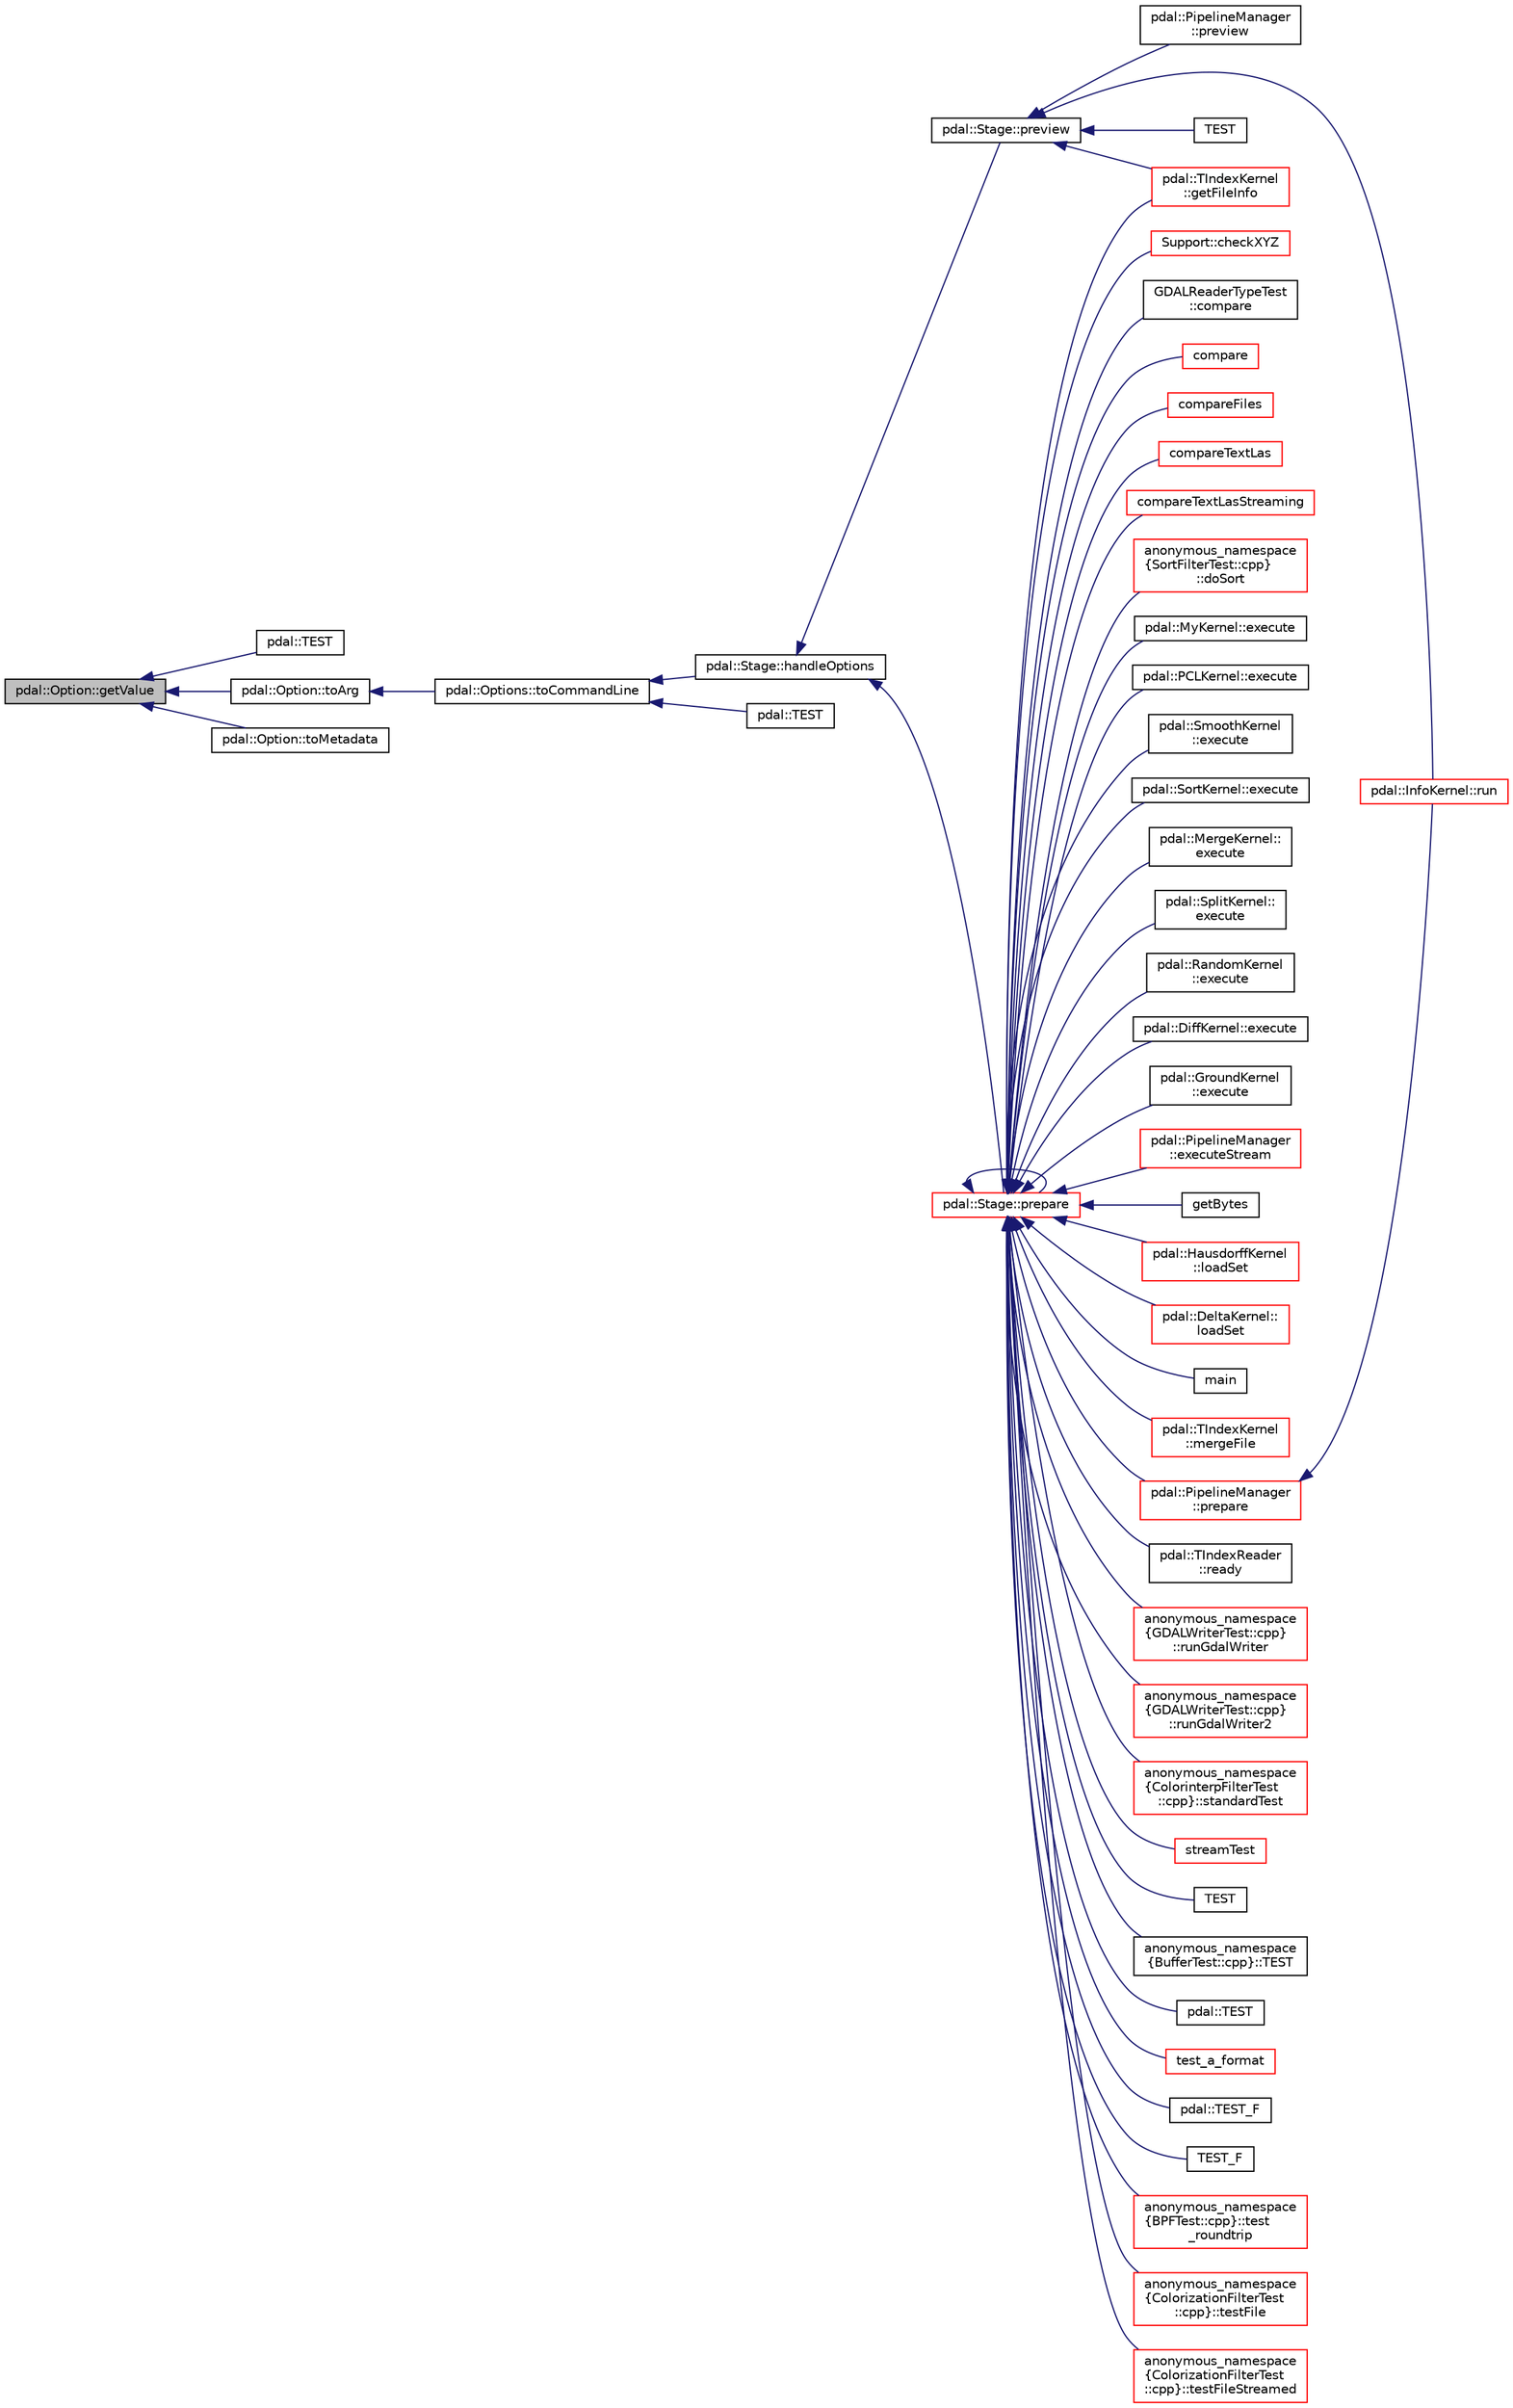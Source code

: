 digraph "pdal::Option::getValue"
{
  edge [fontname="Helvetica",fontsize="10",labelfontname="Helvetica",labelfontsize="10"];
  node [fontname="Helvetica",fontsize="10",shape=record];
  rankdir="LR";
  Node1 [label="pdal::Option::getValue",height=0.2,width=0.4,color="black", fillcolor="grey75", style="filled", fontcolor="black"];
  Node1 -> Node2 [dir="back",color="midnightblue",fontsize="10",style="solid",fontname="Helvetica"];
  Node2 [label="pdal::TEST",height=0.2,width=0.4,color="black", fillcolor="white", style="filled",URL="$namespacepdal.html#a6b98f1108d85530fd67026cb6381ecfd"];
  Node1 -> Node3 [dir="back",color="midnightblue",fontsize="10",style="solid",fontname="Helvetica"];
  Node3 [label="pdal::Option::toArg",height=0.2,width=0.4,color="black", fillcolor="white", style="filled",URL="$classpdal_1_1Option.html#a7fabeedf415bb4253e0b5d625c2717db"];
  Node3 -> Node4 [dir="back",color="midnightblue",fontsize="10",style="solid",fontname="Helvetica"];
  Node4 [label="pdal::Options::toCommandLine",height=0.2,width=0.4,color="black", fillcolor="white", style="filled",URL="$classpdal_1_1Options.html#afb18dcc4f3883b8413171db00482959c"];
  Node4 -> Node5 [dir="back",color="midnightblue",fontsize="10",style="solid",fontname="Helvetica"];
  Node5 [label="pdal::Stage::handleOptions",height=0.2,width=0.4,color="black", fillcolor="white", style="filled",URL="$classpdal_1_1Stage.html#a75f17f9b67f48f6aab1d98aadefc4d5c"];
  Node5 -> Node6 [dir="back",color="midnightblue",fontsize="10",style="solid",fontname="Helvetica"];
  Node6 [label="pdal::Stage::preview",height=0.2,width=0.4,color="black", fillcolor="white", style="filled",URL="$classpdal_1_1Stage.html#a25bb5ef4315f98fb88657876077ae7e4"];
  Node6 -> Node7 [dir="back",color="midnightblue",fontsize="10",style="solid",fontname="Helvetica"];
  Node7 [label="pdal::TIndexKernel\l::getFileInfo",height=0.2,width=0.4,color="red", fillcolor="white", style="filled",URL="$classpdal_1_1TIndexKernel.html#a496ad191832c2af610f60ae5ef00d1d0"];
  Node6 -> Node8 [dir="back",color="midnightblue",fontsize="10",style="solid",fontname="Helvetica"];
  Node8 [label="pdal::PipelineManager\l::preview",height=0.2,width=0.4,color="black", fillcolor="white", style="filled",URL="$classpdal_1_1PipelineManager.html#abb1e647775de2cbad890d3d587d5225e"];
  Node6 -> Node9 [dir="back",color="midnightblue",fontsize="10",style="solid",fontname="Helvetica"];
  Node9 [label="pdal::InfoKernel::run",height=0.2,width=0.4,color="red", fillcolor="white", style="filled",URL="$classpdal_1_1InfoKernel.html#a507a4fa6aa98127ddc55bb730bcf6a2f"];
  Node6 -> Node10 [dir="back",color="midnightblue",fontsize="10",style="solid",fontname="Helvetica"];
  Node10 [label="TEST",height=0.2,width=0.4,color="black", fillcolor="white", style="filled",URL="$BPFTest_8cpp.html#ad1194f510d848685a18563b15d7075f9"];
  Node5 -> Node11 [dir="back",color="midnightblue",fontsize="10",style="solid",fontname="Helvetica"];
  Node11 [label="pdal::Stage::prepare",height=0.2,width=0.4,color="red", fillcolor="white", style="filled",URL="$classpdal_1_1Stage.html#a4b9296a59f8852b3d08630f1086bfbea"];
  Node11 -> Node12 [dir="back",color="midnightblue",fontsize="10",style="solid",fontname="Helvetica"];
  Node12 [label="Support::checkXYZ",height=0.2,width=0.4,color="red", fillcolor="white", style="filled",URL="$classSupport.html#a0f6b5ed9b20a213a0607f3b989b81cec"];
  Node11 -> Node13 [dir="back",color="midnightblue",fontsize="10",style="solid",fontname="Helvetica"];
  Node13 [label="GDALReaderTypeTest\l::compare",height=0.2,width=0.4,color="black", fillcolor="white", style="filled",URL="$classGDALReaderTypeTest.html#a7ccb2f33deda3d1840509c81f3718ca8"];
  Node11 -> Node14 [dir="back",color="midnightblue",fontsize="10",style="solid",fontname="Helvetica"];
  Node14 [label="compare",height=0.2,width=0.4,color="red", fillcolor="white", style="filled",URL="$OCITest_8cpp.html#aa992a42d3b52c376e3902f1412402781"];
  Node11 -> Node15 [dir="back",color="midnightblue",fontsize="10",style="solid",fontname="Helvetica"];
  Node15 [label="compareFiles",height=0.2,width=0.4,color="red", fillcolor="white", style="filled",URL="$LasWriterTest_8cpp.html#a3303a951654ed83ac6abc2a44e07b2d3"];
  Node11 -> Node16 [dir="back",color="midnightblue",fontsize="10",style="solid",fontname="Helvetica"];
  Node16 [label="compareTextLas",height=0.2,width=0.4,color="red", fillcolor="white", style="filled",URL="$TextReaderTest_8cpp.html#a509a22500d50c63ed7f1575067f5879d"];
  Node11 -> Node17 [dir="back",color="midnightblue",fontsize="10",style="solid",fontname="Helvetica"];
  Node17 [label="compareTextLasStreaming",height=0.2,width=0.4,color="red", fillcolor="white", style="filled",URL="$TextReaderTest_8cpp.html#afffb357c566f20e6383568d28525817a"];
  Node11 -> Node18 [dir="back",color="midnightblue",fontsize="10",style="solid",fontname="Helvetica"];
  Node18 [label="anonymous_namespace\l\{SortFilterTest::cpp\}\l::doSort",height=0.2,width=0.4,color="red", fillcolor="white", style="filled",URL="$namespaceanonymous__namespace_02SortFilterTest_8cpp_03.html#a4dd665dd162481d153ad54779b8e970b"];
  Node11 -> Node19 [dir="back",color="midnightblue",fontsize="10",style="solid",fontname="Helvetica"];
  Node19 [label="pdal::MyKernel::execute",height=0.2,width=0.4,color="black", fillcolor="white", style="filled",URL="$classpdal_1_1MyKernel.html#a2aa834686cb68aab88b9d40df48d6f13"];
  Node11 -> Node20 [dir="back",color="midnightblue",fontsize="10",style="solid",fontname="Helvetica"];
  Node20 [label="pdal::PCLKernel::execute",height=0.2,width=0.4,color="black", fillcolor="white", style="filled",URL="$classpdal_1_1PCLKernel.html#aab22ad378b4c29bbe5dd69ad6eb0c6ef"];
  Node11 -> Node21 [dir="back",color="midnightblue",fontsize="10",style="solid",fontname="Helvetica"];
  Node21 [label="pdal::SmoothKernel\l::execute",height=0.2,width=0.4,color="black", fillcolor="white", style="filled",URL="$classpdal_1_1SmoothKernel.html#a12357e09bb47a0567ed0af7089c3739f"];
  Node11 -> Node22 [dir="back",color="midnightblue",fontsize="10",style="solid",fontname="Helvetica"];
  Node22 [label="pdal::SortKernel::execute",height=0.2,width=0.4,color="black", fillcolor="white", style="filled",URL="$classpdal_1_1SortKernel.html#a35de433cd919ac9fc87a957395323820"];
  Node11 -> Node23 [dir="back",color="midnightblue",fontsize="10",style="solid",fontname="Helvetica"];
  Node23 [label="pdal::MergeKernel::\lexecute",height=0.2,width=0.4,color="black", fillcolor="white", style="filled",URL="$classpdal_1_1MergeKernel.html#a0f279da4375db6bb051489b6588fa897"];
  Node11 -> Node24 [dir="back",color="midnightblue",fontsize="10",style="solid",fontname="Helvetica"];
  Node24 [label="pdal::SplitKernel::\lexecute",height=0.2,width=0.4,color="black", fillcolor="white", style="filled",URL="$classpdal_1_1SplitKernel.html#aa93e386ee8d67c65d5c31d39ec7c9971"];
  Node11 -> Node25 [dir="back",color="midnightblue",fontsize="10",style="solid",fontname="Helvetica"];
  Node25 [label="pdal::RandomKernel\l::execute",height=0.2,width=0.4,color="black", fillcolor="white", style="filled",URL="$classpdal_1_1RandomKernel.html#ae101bc78cfab26709852a1ef31d7a38f"];
  Node11 -> Node26 [dir="back",color="midnightblue",fontsize="10",style="solid",fontname="Helvetica"];
  Node26 [label="pdal::DiffKernel::execute",height=0.2,width=0.4,color="black", fillcolor="white", style="filled",URL="$classpdal_1_1DiffKernel.html#a5594ac6561864e2c80a26545397d56f6"];
  Node11 -> Node27 [dir="back",color="midnightblue",fontsize="10",style="solid",fontname="Helvetica"];
  Node27 [label="pdal::GroundKernel\l::execute",height=0.2,width=0.4,color="black", fillcolor="white", style="filled",URL="$classpdal_1_1GroundKernel.html#a652b5f932cd5e982b887917a82f692e2"];
  Node11 -> Node28 [dir="back",color="midnightblue",fontsize="10",style="solid",fontname="Helvetica"];
  Node28 [label="pdal::PipelineManager\l::executeStream",height=0.2,width=0.4,color="red", fillcolor="white", style="filled",URL="$classpdal_1_1PipelineManager.html#a657ff17a1dce54e42bd3f152759a896c"];
  Node11 -> Node29 [dir="back",color="midnightblue",fontsize="10",style="solid",fontname="Helvetica"];
  Node29 [label="getBytes",height=0.2,width=0.4,color="black", fillcolor="white", style="filled",URL="$CompressionTest_8cpp.html#a6d46cc9b57a277b3a7c486859232bcf8"];
  Node11 -> Node7 [dir="back",color="midnightblue",fontsize="10",style="solid",fontname="Helvetica"];
  Node11 -> Node30 [dir="back",color="midnightblue",fontsize="10",style="solid",fontname="Helvetica"];
  Node30 [label="pdal::HausdorffKernel\l::loadSet",height=0.2,width=0.4,color="red", fillcolor="white", style="filled",URL="$classpdal_1_1HausdorffKernel.html#a1d3664d111d8b5abc23ab609e3b9163e"];
  Node11 -> Node31 [dir="back",color="midnightblue",fontsize="10",style="solid",fontname="Helvetica"];
  Node31 [label="pdal::DeltaKernel::\lloadSet",height=0.2,width=0.4,color="red", fillcolor="white", style="filled",URL="$classpdal_1_1DeltaKernel.html#a9f78c94029ba013d88acd41301de7ee2"];
  Node11 -> Node32 [dir="back",color="midnightblue",fontsize="10",style="solid",fontname="Helvetica"];
  Node32 [label="main",height=0.2,width=0.4,color="black", fillcolor="white", style="filled",URL="$tutorial_8cpp.html#a0ddf1224851353fc92bfbff6f499fa97"];
  Node11 -> Node33 [dir="back",color="midnightblue",fontsize="10",style="solid",fontname="Helvetica"];
  Node33 [label="pdal::TIndexKernel\l::mergeFile",height=0.2,width=0.4,color="red", fillcolor="white", style="filled",URL="$classpdal_1_1TIndexKernel.html#a260c46e9fc8a9e5dddd395c93422dfa6"];
  Node11 -> Node11 [dir="back",color="midnightblue",fontsize="10",style="solid",fontname="Helvetica"];
  Node11 -> Node34 [dir="back",color="midnightblue",fontsize="10",style="solid",fontname="Helvetica"];
  Node34 [label="pdal::PipelineManager\l::prepare",height=0.2,width=0.4,color="red", fillcolor="white", style="filled",URL="$classpdal_1_1PipelineManager.html#ab1216e90ce5bea6ed10b3bdfeef47e6d"];
  Node34 -> Node9 [dir="back",color="midnightblue",fontsize="10",style="solid",fontname="Helvetica"];
  Node11 -> Node35 [dir="back",color="midnightblue",fontsize="10",style="solid",fontname="Helvetica"];
  Node35 [label="pdal::TIndexReader\l::ready",height=0.2,width=0.4,color="black", fillcolor="white", style="filled",URL="$classpdal_1_1TIndexReader.html#aab30ff453c7bb99f11295f9a6395f9a9"];
  Node11 -> Node36 [dir="back",color="midnightblue",fontsize="10",style="solid",fontname="Helvetica"];
  Node36 [label="anonymous_namespace\l\{GDALWriterTest::cpp\}\l::runGdalWriter",height=0.2,width=0.4,color="red", fillcolor="white", style="filled",URL="$namespaceanonymous__namespace_02GDALWriterTest_8cpp_03.html#afa82c052f6116c30a757052c3013ec06"];
  Node11 -> Node37 [dir="back",color="midnightblue",fontsize="10",style="solid",fontname="Helvetica"];
  Node37 [label="anonymous_namespace\l\{GDALWriterTest::cpp\}\l::runGdalWriter2",height=0.2,width=0.4,color="red", fillcolor="white", style="filled",URL="$namespaceanonymous__namespace_02GDALWriterTest_8cpp_03.html#ab4af538727de76014b4faf8c8b616793"];
  Node11 -> Node38 [dir="back",color="midnightblue",fontsize="10",style="solid",fontname="Helvetica"];
  Node38 [label="anonymous_namespace\l\{ColorinterpFilterTest\l::cpp\}::standardTest",height=0.2,width=0.4,color="red", fillcolor="white", style="filled",URL="$namespaceanonymous__namespace_02ColorinterpFilterTest_8cpp_03.html#a2c7a8c71c9e37bd0e7821a01064bd259"];
  Node11 -> Node39 [dir="back",color="midnightblue",fontsize="10",style="solid",fontname="Helvetica"];
  Node39 [label="streamTest",height=0.2,width=0.4,color="red", fillcolor="white", style="filled",URL="$LasReaderTest_8cpp.html#a3fe845027bd4709eb9126245edd6f3c6"];
  Node11 -> Node40 [dir="back",color="midnightblue",fontsize="10",style="solid",fontname="Helvetica"];
  Node40 [label="TEST",height=0.2,width=0.4,color="black", fillcolor="white", style="filled",URL="$MatlabReaderTest_8cpp.html#a13d075df757d9911160c6c091b867b08"];
  Node11 -> Node41 [dir="back",color="midnightblue",fontsize="10",style="solid",fontname="Helvetica"];
  Node41 [label="anonymous_namespace\l\{BufferTest::cpp\}::TEST",height=0.2,width=0.4,color="black", fillcolor="white", style="filled",URL="$namespaceanonymous__namespace_02BufferTest_8cpp_03.html#aa82a48c7e159e43f9c99511f10d16b3c"];
  Node11 -> Node42 [dir="back",color="midnightblue",fontsize="10",style="solid",fontname="Helvetica"];
  Node42 [label="pdal::TEST",height=0.2,width=0.4,color="black", fillcolor="white", style="filled",URL="$namespacepdal.html#a51cbf5225e506db21e7efe20f4eebb09"];
  Node11 -> Node43 [dir="back",color="midnightblue",fontsize="10",style="solid",fontname="Helvetica"];
  Node43 [label="test_a_format",height=0.2,width=0.4,color="red", fillcolor="white", style="filled",URL="$LasReaderTest_8cpp.html#aa76b17cddb63cde84b93800acc213041"];
  Node11 -> Node44 [dir="back",color="midnightblue",fontsize="10",style="solid",fontname="Helvetica"];
  Node44 [label="pdal::TEST_F",height=0.2,width=0.4,color="black", fillcolor="white", style="filled",URL="$namespacepdal.html#ab19387b4eb501050585c3603e06db46a"];
  Node11 -> Node45 [dir="back",color="midnightblue",fontsize="10",style="solid",fontname="Helvetica"];
  Node45 [label="TEST_F",height=0.2,width=0.4,color="black", fillcolor="white", style="filled",URL="$GreyhoundReaderTest_8cpp.html#af2d766907254ea1571821d6d621f0b61"];
  Node11 -> Node46 [dir="back",color="midnightblue",fontsize="10",style="solid",fontname="Helvetica"];
  Node46 [label="anonymous_namespace\l\{BPFTest::cpp\}::test\l_roundtrip",height=0.2,width=0.4,color="red", fillcolor="white", style="filled",URL="$namespaceanonymous__namespace_02BPFTest_8cpp_03.html#a55eec1c3e76a6cdaa20e260fb6c03fe9"];
  Node11 -> Node47 [dir="back",color="midnightblue",fontsize="10",style="solid",fontname="Helvetica"];
  Node47 [label="anonymous_namespace\l\{ColorizationFilterTest\l::cpp\}::testFile",height=0.2,width=0.4,color="red", fillcolor="white", style="filled",URL="$namespaceanonymous__namespace_02ColorizationFilterTest_8cpp_03.html#a9ecba8dd0dc941d16a50be7a9a264b07"];
  Node11 -> Node48 [dir="back",color="midnightblue",fontsize="10",style="solid",fontname="Helvetica"];
  Node48 [label="anonymous_namespace\l\{ColorizationFilterTest\l::cpp\}::testFileStreamed",height=0.2,width=0.4,color="red", fillcolor="white", style="filled",URL="$namespaceanonymous__namespace_02ColorizationFilterTest_8cpp_03.html#a34ec954a3562386020f65ce3ad8d025e"];
  Node4 -> Node49 [dir="back",color="midnightblue",fontsize="10",style="solid",fontname="Helvetica"];
  Node49 [label="pdal::TEST",height=0.2,width=0.4,color="black", fillcolor="white", style="filled",URL="$namespacepdal.html#a6f85d149f74faa30876993bdf585d0e6"];
  Node1 -> Node50 [dir="back",color="midnightblue",fontsize="10",style="solid",fontname="Helvetica"];
  Node50 [label="pdal::Option::toMetadata",height=0.2,width=0.4,color="black", fillcolor="white", style="filled",URL="$classpdal_1_1Option.html#a9e7c5414e5a1bf5538daf44ed26aa24c"];
}
